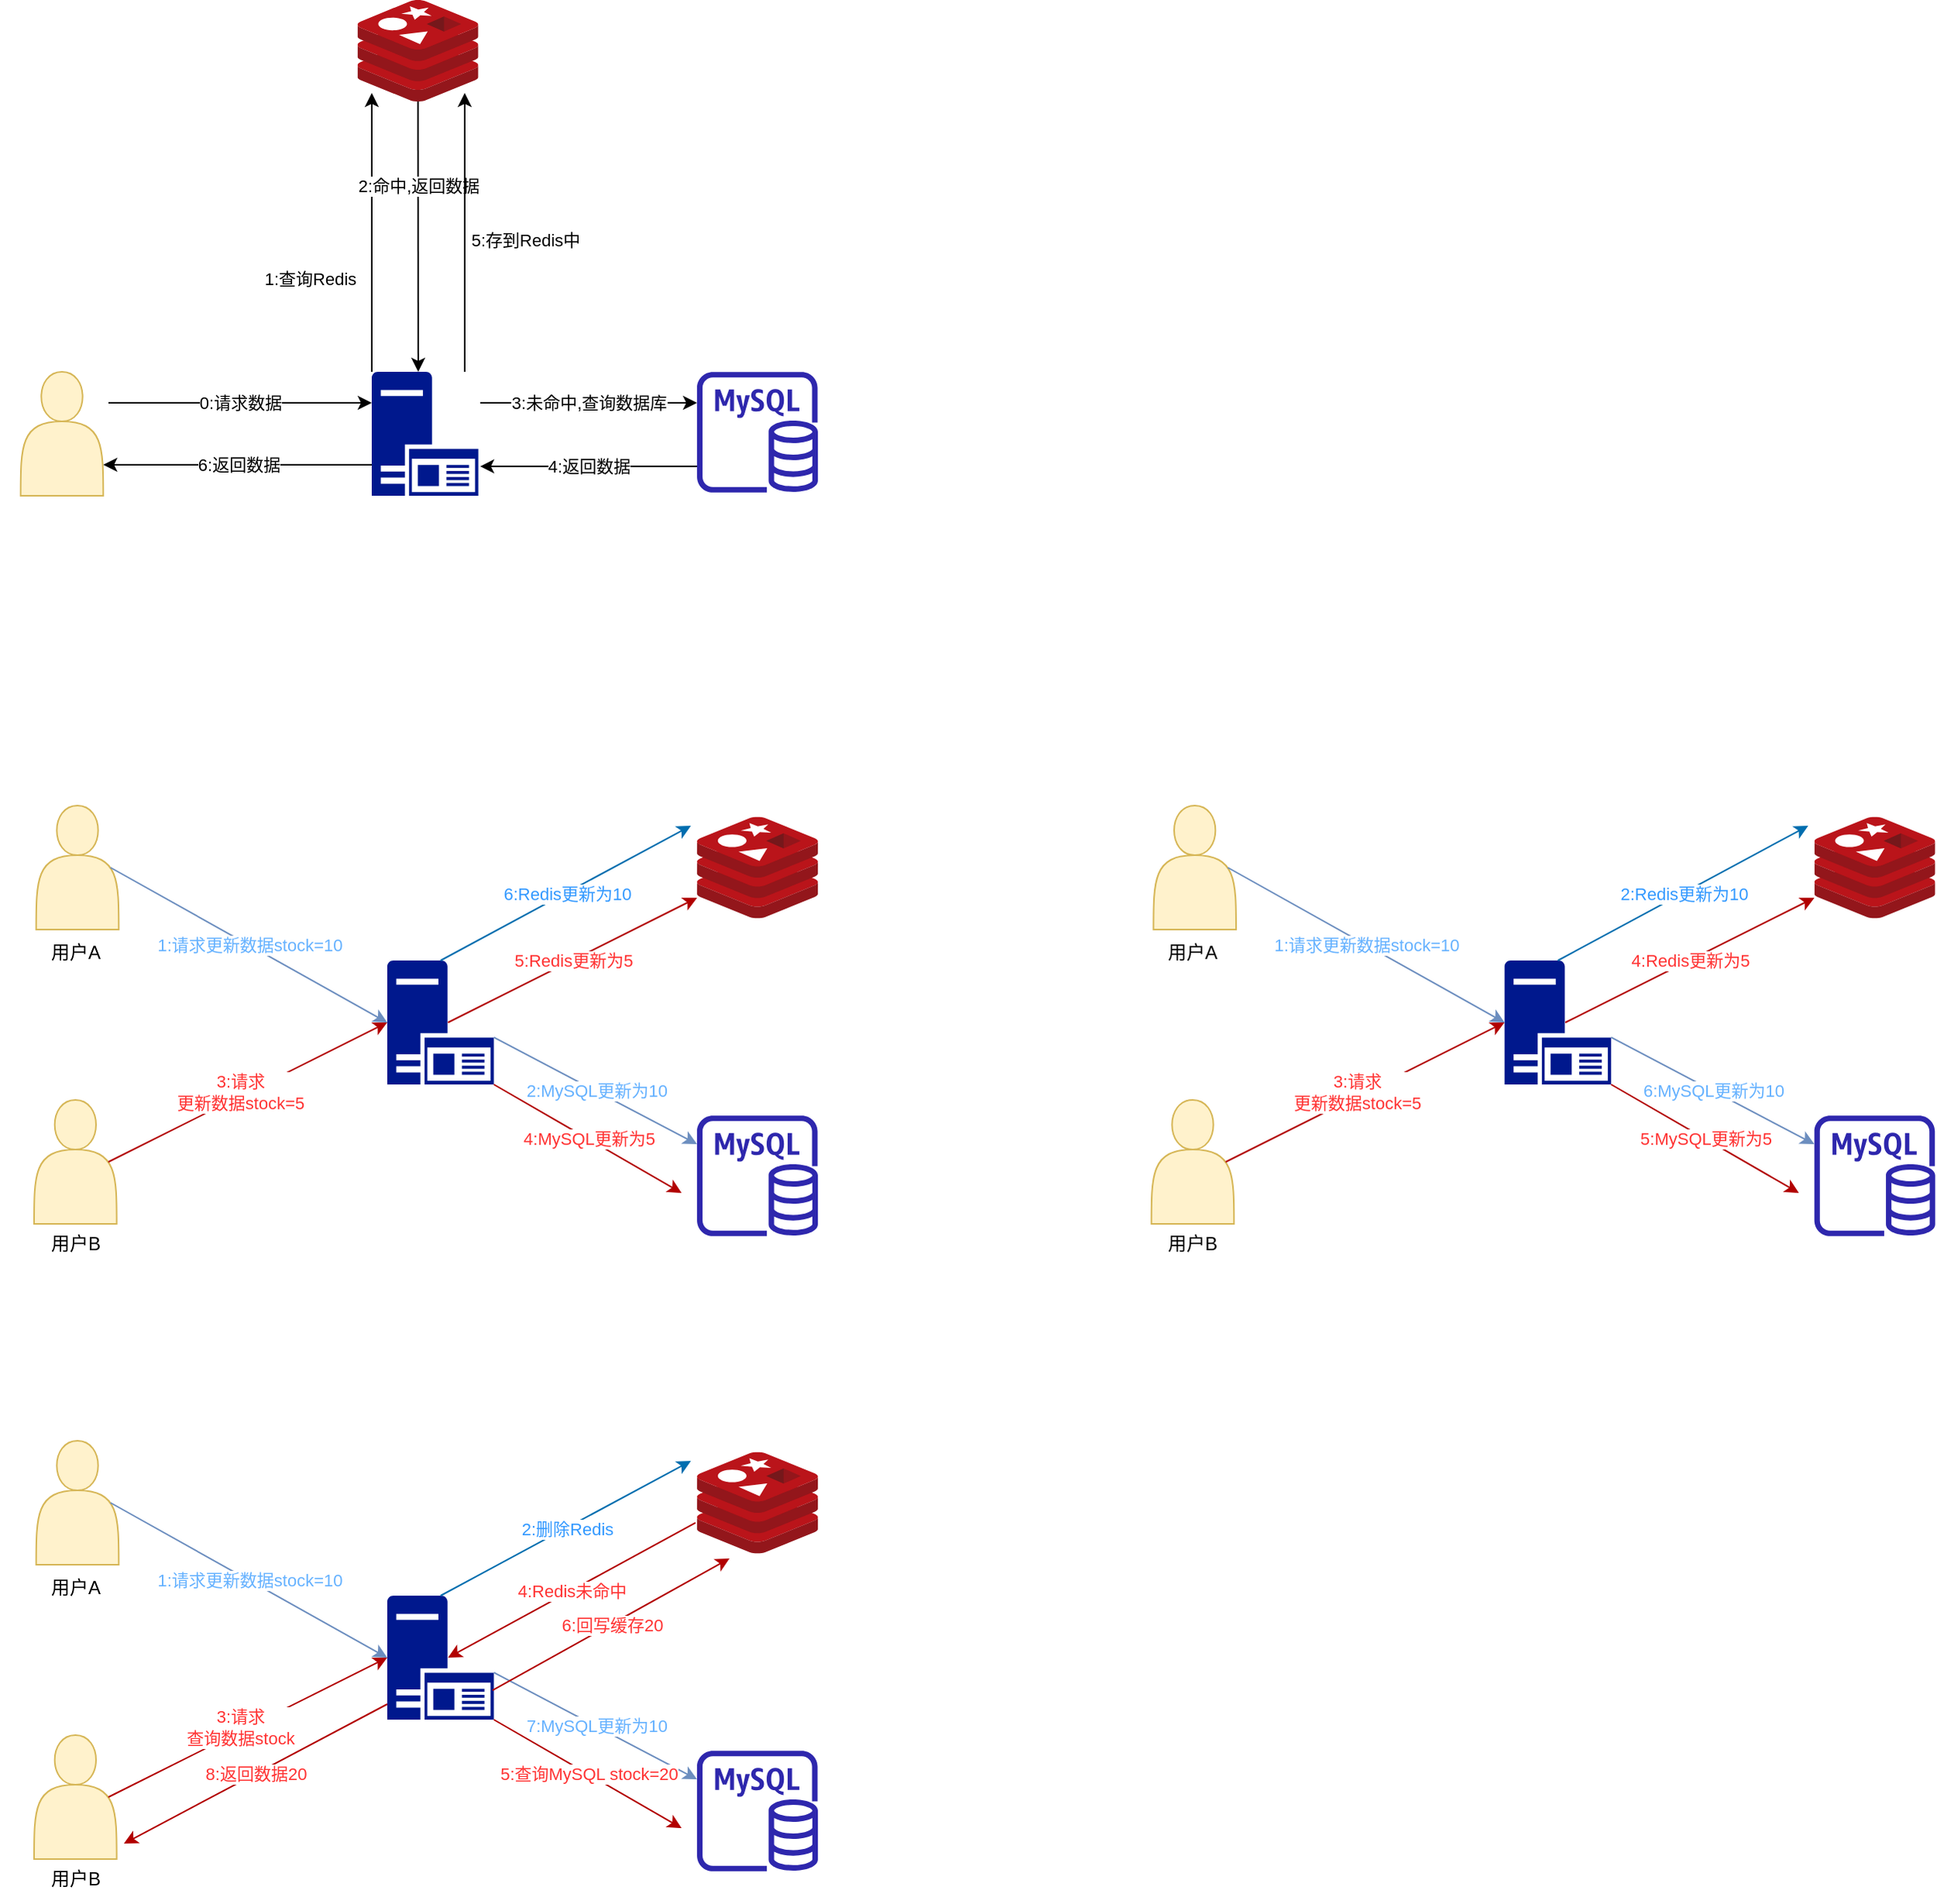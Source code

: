<mxfile version="21.1.8" type="github">
  <diagram name="第 1 页" id="IvlxRPcr9S85pukTLJrn">
    <mxGraphModel dx="1434" dy="745" grid="1" gridSize="10" guides="1" tooltips="1" connect="1" arrows="1" fold="1" page="1" pageScale="1" pageWidth="3300" pageHeight="4681" math="0" shadow="0">
      <root>
        <mxCell id="0" />
        <mxCell id="1" parent="0" />
        <mxCell id="nI2Gd4NwTsZRRNB9sLlQ-4" value="" style="group" parent="1" vertex="1" connectable="0">
          <mxGeometry x="110" y="40" width="528" height="330" as="geometry" />
        </mxCell>
        <mxCell id="6zR1hGIj2oy6yyQCdHXR-6" value="" style="group" parent="nI2Gd4NwTsZRRNB9sLlQ-4" vertex="1" connectable="0">
          <mxGeometry y="240" width="80" height="90" as="geometry" />
        </mxCell>
        <mxCell id="6zR1hGIj2oy6yyQCdHXR-1" value="" style="shape=actor;whiteSpace=wrap;html=1;fillColor=#fff2cc;strokeColor=#d6b656;movable=1;resizable=1;rotatable=1;deletable=1;editable=1;locked=0;connectable=1;" parent="6zR1hGIj2oy6yyQCdHXR-6" vertex="1">
          <mxGeometry x="13.33" width="53.33" height="80" as="geometry" />
        </mxCell>
        <mxCell id="6zR1hGIj2oy6yyQCdHXR-7" value="" style="image;sketch=0;aspect=fixed;html=1;points=[];align=center;fontSize=12;image=img/lib/mscae/Cache_Redis_Product.svg;" parent="nI2Gd4NwTsZRRNB9sLlQ-4" vertex="1">
          <mxGeometry x="230.8" width="78" height="65.52" as="geometry" />
        </mxCell>
        <mxCell id="6zR1hGIj2oy6yyQCdHXR-8" value="" style="sketch=0;outlineConnect=0;fontColor=#232F3E;gradientColor=none;fillColor=#2E27AD;strokeColor=none;dashed=0;verticalLabelPosition=bottom;verticalAlign=top;align=center;html=1;fontSize=12;fontStyle=0;aspect=fixed;pointerEvents=1;shape=mxgraph.aws4.rds_mysql_instance;" parent="nI2Gd4NwTsZRRNB9sLlQ-4" vertex="1">
          <mxGeometry x="450" y="240" width="78" height="78" as="geometry" />
        </mxCell>
        <mxCell id="b6eLfKsKsJ5AupfpD_I--23" value="" style="sketch=0;aspect=fixed;pointerEvents=1;shadow=0;dashed=0;html=1;strokeColor=none;labelPosition=center;verticalLabelPosition=bottom;verticalAlign=top;align=center;fillColor=#00188D;shape=mxgraph.mscae.enterprise.application_server2" parent="nI2Gd4NwTsZRRNB9sLlQ-4" vertex="1">
          <mxGeometry x="240" y="240" width="68.8" height="80" as="geometry" />
        </mxCell>
        <mxCell id="b6eLfKsKsJ5AupfpD_I--30" value="" style="endArrow=classic;html=1;rounded=0;" parent="nI2Gd4NwTsZRRNB9sLlQ-4" edge="1">
          <mxGeometry relative="1" as="geometry">
            <mxPoint x="70" y="260" as="sourcePoint" />
            <mxPoint x="240" y="260" as="targetPoint" />
          </mxGeometry>
        </mxCell>
        <mxCell id="b6eLfKsKsJ5AupfpD_I--31" value="0:请求数据" style="edgeLabel;resizable=0;html=1;align=center;verticalAlign=middle;" parent="b6eLfKsKsJ5AupfpD_I--30" connectable="0" vertex="1">
          <mxGeometry relative="1" as="geometry" />
        </mxCell>
        <mxCell id="b6eLfKsKsJ5AupfpD_I--32" value="" style="endArrow=classic;html=1;rounded=0;exitX=0;exitY=0;exitDx=0;exitDy=0;exitPerimeter=0;" parent="nI2Gd4NwTsZRRNB9sLlQ-4" source="b6eLfKsKsJ5AupfpD_I--23" edge="1">
          <mxGeometry relative="1" as="geometry">
            <mxPoint x="199" y="160" as="sourcePoint" />
            <mxPoint x="240" y="60" as="targetPoint" />
          </mxGeometry>
        </mxCell>
        <mxCell id="b6eLfKsKsJ5AupfpD_I--33" value="1:查询Redis" style="edgeLabel;resizable=0;html=1;align=center;verticalAlign=middle;" parent="b6eLfKsKsJ5AupfpD_I--32" connectable="0" vertex="1">
          <mxGeometry relative="1" as="geometry">
            <mxPoint x="-40" y="30" as="offset" />
          </mxGeometry>
        </mxCell>
        <mxCell id="b6eLfKsKsJ5AupfpD_I--34" value="" style="endArrow=classic;html=1;rounded=0;" parent="nI2Gd4NwTsZRRNB9sLlQ-4" source="6zR1hGIj2oy6yyQCdHXR-7" edge="1">
          <mxGeometry relative="1" as="geometry">
            <mxPoint x="370" y="260" as="sourcePoint" />
            <mxPoint x="270" y="240" as="targetPoint" />
          </mxGeometry>
        </mxCell>
        <mxCell id="b6eLfKsKsJ5AupfpD_I--35" value="2:命中,返回数据" style="edgeLabel;resizable=0;html=1;align=center;verticalAlign=middle;" parent="b6eLfKsKsJ5AupfpD_I--34" connectable="0" vertex="1">
          <mxGeometry relative="1" as="geometry">
            <mxPoint y="-33" as="offset" />
          </mxGeometry>
        </mxCell>
        <mxCell id="b6eLfKsKsJ5AupfpD_I--36" value="" style="endArrow=classic;html=1;rounded=0;entryX=1;entryY=0.75;entryDx=0;entryDy=0;" parent="nI2Gd4NwTsZRRNB9sLlQ-4" target="6zR1hGIj2oy6yyQCdHXR-1" edge="1">
          <mxGeometry relative="1" as="geometry">
            <mxPoint x="240" y="300" as="sourcePoint" />
            <mxPoint x="600" y="190" as="targetPoint" />
          </mxGeometry>
        </mxCell>
        <mxCell id="b6eLfKsKsJ5AupfpD_I--37" value="6:返回数据" style="edgeLabel;resizable=0;html=1;align=center;verticalAlign=middle;" parent="b6eLfKsKsJ5AupfpD_I--36" connectable="0" vertex="1">
          <mxGeometry relative="1" as="geometry" />
        </mxCell>
        <mxCell id="b6eLfKsKsJ5AupfpD_I--38" value="" style="endArrow=classic;html=1;rounded=0;" parent="nI2Gd4NwTsZRRNB9sLlQ-4" edge="1">
          <mxGeometry relative="1" as="geometry">
            <mxPoint x="310" y="260" as="sourcePoint" />
            <mxPoint x="450" y="260" as="targetPoint" />
          </mxGeometry>
        </mxCell>
        <mxCell id="b6eLfKsKsJ5AupfpD_I--39" value="3:未命中,查询数据库" style="edgeLabel;resizable=0;html=1;align=center;verticalAlign=middle;" parent="b6eLfKsKsJ5AupfpD_I--38" connectable="0" vertex="1">
          <mxGeometry relative="1" as="geometry" />
        </mxCell>
        <mxCell id="b6eLfKsKsJ5AupfpD_I--40" value="" style="endArrow=classic;html=1;rounded=0;" parent="nI2Gd4NwTsZRRNB9sLlQ-4" edge="1">
          <mxGeometry relative="1" as="geometry">
            <mxPoint x="300" y="240" as="sourcePoint" />
            <mxPoint x="300" y="60" as="targetPoint" />
          </mxGeometry>
        </mxCell>
        <mxCell id="b6eLfKsKsJ5AupfpD_I--41" value="5:存到Redis中" style="edgeLabel;resizable=0;html=1;align=center;verticalAlign=middle;" parent="b6eLfKsKsJ5AupfpD_I--40" connectable="0" vertex="1">
          <mxGeometry relative="1" as="geometry">
            <mxPoint x="39" y="5" as="offset" />
          </mxGeometry>
        </mxCell>
        <mxCell id="nI2Gd4NwTsZRRNB9sLlQ-1" value="" style="endArrow=classic;html=1;rounded=0;entryX=1.017;entryY=0.763;entryDx=0;entryDy=0;entryPerimeter=0;" parent="nI2Gd4NwTsZRRNB9sLlQ-4" target="b6eLfKsKsJ5AupfpD_I--23" edge="1">
          <mxGeometry relative="1" as="geometry">
            <mxPoint x="450" y="301" as="sourcePoint" />
            <mxPoint x="540" y="440" as="targetPoint" />
          </mxGeometry>
        </mxCell>
        <mxCell id="nI2Gd4NwTsZRRNB9sLlQ-2" value="4:返回数据" style="edgeLabel;resizable=0;html=1;align=center;verticalAlign=middle;" parent="nI2Gd4NwTsZRRNB9sLlQ-1" connectable="0" vertex="1">
          <mxGeometry relative="1" as="geometry" />
        </mxCell>
        <mxCell id="TIFLglgk5Ewr3xesY14H-20" value="" style="group" vertex="1" connectable="0" parent="1">
          <mxGeometry x="118.67" y="750" width="80" height="108" as="geometry" />
        </mxCell>
        <mxCell id="TIFLglgk5Ewr3xesY14H-21" value="" style="shape=actor;whiteSpace=wrap;html=1;fillColor=#fff2cc;strokeColor=#d6b656;movable=1;resizable=1;rotatable=1;deletable=1;editable=1;locked=0;connectable=1;" vertex="1" parent="TIFLglgk5Ewr3xesY14H-20">
          <mxGeometry x="13.33" width="53.33" height="80" as="geometry" />
        </mxCell>
        <mxCell id="TIFLglgk5Ewr3xesY14H-41" value="用户B" style="text;html=1;strokeColor=none;fillColor=none;align=center;verticalAlign=middle;whiteSpace=wrap;rounded=0;" vertex="1" parent="TIFLglgk5Ewr3xesY14H-20">
          <mxGeometry x="10.33" y="78" width="60" height="30" as="geometry" />
        </mxCell>
        <mxCell id="TIFLglgk5Ewr3xesY14H-22" value="" style="image;sketch=0;aspect=fixed;html=1;points=[];align=center;fontSize=12;image=img/lib/mscae/Cache_Redis_Product.svg;" vertex="1" parent="1">
          <mxGeometry x="560" y="567.24" width="78" height="65.52" as="geometry" />
        </mxCell>
        <mxCell id="TIFLglgk5Ewr3xesY14H-23" value="" style="sketch=0;outlineConnect=0;fontColor=#232F3E;gradientColor=none;fillColor=#2E27AD;strokeColor=none;dashed=0;verticalLabelPosition=bottom;verticalAlign=top;align=center;html=1;fontSize=12;fontStyle=0;aspect=fixed;pointerEvents=1;shape=mxgraph.aws4.rds_mysql_instance;" vertex="1" parent="1">
          <mxGeometry x="560" y="760" width="78" height="78" as="geometry" />
        </mxCell>
        <mxCell id="TIFLglgk5Ewr3xesY14H-24" value="" style="sketch=0;aspect=fixed;pointerEvents=1;shadow=0;dashed=0;html=1;strokeColor=none;labelPosition=center;verticalLabelPosition=bottom;verticalAlign=top;align=center;fillColor=#00188D;shape=mxgraph.mscae.enterprise.application_server2" vertex="1" parent="1">
          <mxGeometry x="360" y="660" width="68.8" height="80" as="geometry" />
        </mxCell>
        <mxCell id="TIFLglgk5Ewr3xesY14H-25" value="" style="endArrow=classic;html=1;rounded=0;entryX=0;entryY=0.5;entryDx=0;entryDy=0;entryPerimeter=0;fillColor=#e51400;strokeColor=#B20000;exitX=0.9;exitY=0.5;exitDx=0;exitDy=0;exitPerimeter=0;" edge="1" parent="1" source="TIFLglgk5Ewr3xesY14H-21" target="TIFLglgk5Ewr3xesY14H-24">
          <mxGeometry relative="1" as="geometry">
            <mxPoint x="190" y="790" as="sourcePoint" />
            <mxPoint x="360" y="790" as="targetPoint" />
          </mxGeometry>
        </mxCell>
        <mxCell id="TIFLglgk5Ewr3xesY14H-26" value="3:请求&lt;br&gt;更新数据stock=5" style="edgeLabel;resizable=0;html=1;align=center;verticalAlign=middle;fontColor=#FF3333;" connectable="0" vertex="1" parent="TIFLglgk5Ewr3xesY14H-25">
          <mxGeometry relative="1" as="geometry">
            <mxPoint x="-5" as="offset" />
          </mxGeometry>
        </mxCell>
        <mxCell id="TIFLglgk5Ewr3xesY14H-39" value="" style="shape=actor;whiteSpace=wrap;html=1;fillColor=#fff2cc;strokeColor=#d6b656;movable=1;resizable=1;rotatable=1;deletable=1;editable=1;locked=0;connectable=1;" vertex="1" parent="1">
          <mxGeometry x="133.34" y="560" width="53.33" height="80" as="geometry" />
        </mxCell>
        <mxCell id="TIFLglgk5Ewr3xesY14H-40" value="用户A" style="text;html=1;strokeColor=none;fillColor=none;align=center;verticalAlign=middle;whiteSpace=wrap;rounded=0;" vertex="1" parent="1">
          <mxGeometry x="128.67" y="640" width="60" height="30" as="geometry" />
        </mxCell>
        <mxCell id="TIFLglgk5Ewr3xesY14H-42" value="" style="endArrow=classic;html=1;rounded=0;exitX=0.9;exitY=0.5;exitDx=0;exitDy=0;exitPerimeter=0;entryX=0;entryY=0.5;entryDx=0;entryDy=0;entryPerimeter=0;fillColor=#dae8fc;strokeColor=#6c8ebf;" edge="1" parent="1" source="TIFLglgk5Ewr3xesY14H-39" target="TIFLglgk5Ewr3xesY14H-24">
          <mxGeometry relative="1" as="geometry">
            <mxPoint x="200" y="800" as="sourcePoint" />
            <mxPoint x="360" y="790" as="targetPoint" />
          </mxGeometry>
        </mxCell>
        <mxCell id="TIFLglgk5Ewr3xesY14H-43" value="1:请求更新数据stock=10" style="edgeLabel;resizable=0;html=1;align=center;verticalAlign=middle;fontColor=#66B2FF;" connectable="0" vertex="1" parent="TIFLglgk5Ewr3xesY14H-42">
          <mxGeometry relative="1" as="geometry" />
        </mxCell>
        <mxCell id="TIFLglgk5Ewr3xesY14H-44" value="" style="endArrow=classic;html=1;rounded=0;exitX=1;exitY=0.62;exitDx=0;exitDy=0;exitPerimeter=0;fillColor=#dae8fc;strokeColor=#6c8ebf;" edge="1" parent="1" source="TIFLglgk5Ewr3xesY14H-24" target="TIFLglgk5Ewr3xesY14H-23">
          <mxGeometry relative="1" as="geometry">
            <mxPoint x="680" y="820" as="sourcePoint" />
            <mxPoint x="780" y="820" as="targetPoint" />
          </mxGeometry>
        </mxCell>
        <mxCell id="TIFLglgk5Ewr3xesY14H-45" value="2:MySQL更新为10" style="edgeLabel;resizable=0;html=1;align=center;verticalAlign=middle;fontColor=#66B2FF;" connectable="0" vertex="1" parent="TIFLglgk5Ewr3xesY14H-44">
          <mxGeometry relative="1" as="geometry" />
        </mxCell>
        <mxCell id="TIFLglgk5Ewr3xesY14H-47" value="" style="endArrow=classic;html=1;rounded=0;exitX=1;exitY=1;exitDx=0;exitDy=0;exitPerimeter=0;fillColor=#e51400;strokeColor=#B20000;" edge="1" parent="1" source="TIFLglgk5Ewr3xesY14H-24">
          <mxGeometry relative="1" as="geometry">
            <mxPoint x="680" y="780" as="sourcePoint" />
            <mxPoint x="550" y="810" as="targetPoint" />
          </mxGeometry>
        </mxCell>
        <mxCell id="TIFLglgk5Ewr3xesY14H-48" value="4:MySQL更新为5" style="edgeLabel;resizable=0;html=1;align=center;verticalAlign=middle;fontColor=#FF3333;" connectable="0" vertex="1" parent="TIFLglgk5Ewr3xesY14H-47">
          <mxGeometry relative="1" as="geometry" />
        </mxCell>
        <mxCell id="TIFLglgk5Ewr3xesY14H-49" value="" style="endArrow=classic;html=1;rounded=0;exitX=0.57;exitY=0.5;exitDx=0;exitDy=0;exitPerimeter=0;fillColor=#e51400;strokeColor=#B20000;" edge="1" parent="1" source="TIFLglgk5Ewr3xesY14H-24" target="TIFLglgk5Ewr3xesY14H-22">
          <mxGeometry relative="1" as="geometry">
            <mxPoint x="680" y="790" as="sourcePoint" />
            <mxPoint x="780" y="790" as="targetPoint" />
          </mxGeometry>
        </mxCell>
        <mxCell id="TIFLglgk5Ewr3xesY14H-50" value="5:Redis更新为5" style="edgeLabel;resizable=0;html=1;align=center;verticalAlign=middle;fontColor=#FF3333;" connectable="0" vertex="1" parent="TIFLglgk5Ewr3xesY14H-49">
          <mxGeometry relative="1" as="geometry" />
        </mxCell>
        <mxCell id="TIFLglgk5Ewr3xesY14H-51" value="" style="endArrow=classic;html=1;rounded=0;exitX=0.5;exitY=0;exitDx=0;exitDy=0;exitPerimeter=0;entryX=-0.051;entryY=0.088;entryDx=0;entryDy=0;entryPerimeter=0;fillColor=#1ba1e2;strokeColor=#006EAF;" edge="1" parent="1" source="TIFLglgk5Ewr3xesY14H-24" target="TIFLglgk5Ewr3xesY14H-22">
          <mxGeometry relative="1" as="geometry">
            <mxPoint x="650" y="790" as="sourcePoint" />
            <mxPoint x="810" y="790" as="targetPoint" />
          </mxGeometry>
        </mxCell>
        <mxCell id="TIFLglgk5Ewr3xesY14H-52" value="6:Redis更新为10" style="edgeLabel;resizable=0;html=1;align=center;verticalAlign=middle;fontColor=#3399FF;" connectable="0" vertex="1" parent="TIFLglgk5Ewr3xesY14H-51">
          <mxGeometry relative="1" as="geometry" />
        </mxCell>
        <mxCell id="TIFLglgk5Ewr3xesY14H-54" value="" style="group" vertex="1" connectable="0" parent="1">
          <mxGeometry x="840" y="750" width="80" height="108" as="geometry" />
        </mxCell>
        <mxCell id="TIFLglgk5Ewr3xesY14H-55" value="" style="shape=actor;whiteSpace=wrap;html=1;fillColor=#fff2cc;strokeColor=#d6b656;movable=1;resizable=1;rotatable=1;deletable=1;editable=1;locked=0;connectable=1;" vertex="1" parent="TIFLglgk5Ewr3xesY14H-54">
          <mxGeometry x="13.33" width="53.33" height="80" as="geometry" />
        </mxCell>
        <mxCell id="TIFLglgk5Ewr3xesY14H-56" value="用户B" style="text;html=1;strokeColor=none;fillColor=none;align=center;verticalAlign=middle;whiteSpace=wrap;rounded=0;" vertex="1" parent="TIFLglgk5Ewr3xesY14H-54">
          <mxGeometry x="10.33" y="78" width="60" height="30" as="geometry" />
        </mxCell>
        <mxCell id="TIFLglgk5Ewr3xesY14H-57" value="" style="image;sketch=0;aspect=fixed;html=1;points=[];align=center;fontSize=12;image=img/lib/mscae/Cache_Redis_Product.svg;" vertex="1" parent="1">
          <mxGeometry x="1281.33" y="567.24" width="78" height="65.52" as="geometry" />
        </mxCell>
        <mxCell id="TIFLglgk5Ewr3xesY14H-58" value="" style="sketch=0;outlineConnect=0;fontColor=#232F3E;gradientColor=none;fillColor=#2E27AD;strokeColor=none;dashed=0;verticalLabelPosition=bottom;verticalAlign=top;align=center;html=1;fontSize=12;fontStyle=0;aspect=fixed;pointerEvents=1;shape=mxgraph.aws4.rds_mysql_instance;" vertex="1" parent="1">
          <mxGeometry x="1281.33" y="760" width="78" height="78" as="geometry" />
        </mxCell>
        <mxCell id="TIFLglgk5Ewr3xesY14H-59" value="" style="sketch=0;aspect=fixed;pointerEvents=1;shadow=0;dashed=0;html=1;strokeColor=none;labelPosition=center;verticalLabelPosition=bottom;verticalAlign=top;align=center;fillColor=#00188D;shape=mxgraph.mscae.enterprise.application_server2" vertex="1" parent="1">
          <mxGeometry x="1081.33" y="660" width="68.8" height="80" as="geometry" />
        </mxCell>
        <mxCell id="TIFLglgk5Ewr3xesY14H-60" value="" style="endArrow=classic;html=1;rounded=0;entryX=0;entryY=0.5;entryDx=0;entryDy=0;entryPerimeter=0;fillColor=#e51400;strokeColor=#B20000;exitX=0.9;exitY=0.5;exitDx=0;exitDy=0;exitPerimeter=0;" edge="1" parent="1" source="TIFLglgk5Ewr3xesY14H-55" target="TIFLglgk5Ewr3xesY14H-59">
          <mxGeometry relative="1" as="geometry">
            <mxPoint x="911.33" y="790" as="sourcePoint" />
            <mxPoint x="1081.33" y="790" as="targetPoint" />
          </mxGeometry>
        </mxCell>
        <mxCell id="TIFLglgk5Ewr3xesY14H-61" value="3:请求&lt;br&gt;更新数据stock=5" style="edgeLabel;resizable=0;html=1;align=center;verticalAlign=middle;fontColor=#FF3333;" connectable="0" vertex="1" parent="TIFLglgk5Ewr3xesY14H-60">
          <mxGeometry relative="1" as="geometry">
            <mxPoint x="-5" as="offset" />
          </mxGeometry>
        </mxCell>
        <mxCell id="TIFLglgk5Ewr3xesY14H-62" value="" style="shape=actor;whiteSpace=wrap;html=1;fillColor=#fff2cc;strokeColor=#d6b656;movable=1;resizable=1;rotatable=1;deletable=1;editable=1;locked=0;connectable=1;" vertex="1" parent="1">
          <mxGeometry x="854.67" y="560" width="53.33" height="80" as="geometry" />
        </mxCell>
        <mxCell id="TIFLglgk5Ewr3xesY14H-63" value="用户A" style="text;html=1;strokeColor=none;fillColor=none;align=center;verticalAlign=middle;whiteSpace=wrap;rounded=0;" vertex="1" parent="1">
          <mxGeometry x="850" y="640" width="60" height="30" as="geometry" />
        </mxCell>
        <mxCell id="TIFLglgk5Ewr3xesY14H-64" value="" style="endArrow=classic;html=1;rounded=0;exitX=0.9;exitY=0.5;exitDx=0;exitDy=0;exitPerimeter=0;entryX=0;entryY=0.5;entryDx=0;entryDy=0;entryPerimeter=0;fillColor=#dae8fc;strokeColor=#6c8ebf;" edge="1" parent="1" source="TIFLglgk5Ewr3xesY14H-62" target="TIFLglgk5Ewr3xesY14H-59">
          <mxGeometry relative="1" as="geometry">
            <mxPoint x="921.33" y="800" as="sourcePoint" />
            <mxPoint x="1081.33" y="790" as="targetPoint" />
          </mxGeometry>
        </mxCell>
        <mxCell id="TIFLglgk5Ewr3xesY14H-65" value="1:请求更新数据stock=10" style="edgeLabel;resizable=0;html=1;align=center;verticalAlign=middle;fontColor=#66B2FF;" connectable="0" vertex="1" parent="TIFLglgk5Ewr3xesY14H-64">
          <mxGeometry relative="1" as="geometry" />
        </mxCell>
        <mxCell id="TIFLglgk5Ewr3xesY14H-66" value="" style="endArrow=classic;html=1;rounded=0;exitX=1;exitY=0.62;exitDx=0;exitDy=0;exitPerimeter=0;fillColor=#dae8fc;strokeColor=#6c8ebf;" edge="1" parent="1" source="TIFLglgk5Ewr3xesY14H-59" target="TIFLglgk5Ewr3xesY14H-58">
          <mxGeometry relative="1" as="geometry">
            <mxPoint x="1401.33" y="820" as="sourcePoint" />
            <mxPoint x="1501.33" y="820" as="targetPoint" />
          </mxGeometry>
        </mxCell>
        <mxCell id="TIFLglgk5Ewr3xesY14H-67" value="6:MySQL更新为10" style="edgeLabel;resizable=0;html=1;align=center;verticalAlign=middle;fontColor=#66B2FF;" connectable="0" vertex="1" parent="TIFLglgk5Ewr3xesY14H-66">
          <mxGeometry relative="1" as="geometry" />
        </mxCell>
        <mxCell id="TIFLglgk5Ewr3xesY14H-68" value="" style="endArrow=classic;html=1;rounded=0;exitX=1;exitY=1;exitDx=0;exitDy=0;exitPerimeter=0;fillColor=#e51400;strokeColor=#B20000;" edge="1" parent="1" source="TIFLglgk5Ewr3xesY14H-59">
          <mxGeometry relative="1" as="geometry">
            <mxPoint x="1401.33" y="780" as="sourcePoint" />
            <mxPoint x="1271.33" y="810" as="targetPoint" />
          </mxGeometry>
        </mxCell>
        <mxCell id="TIFLglgk5Ewr3xesY14H-69" value="5:MySQL更新为5" style="edgeLabel;resizable=0;html=1;align=center;verticalAlign=middle;fontColor=#FF3333;" connectable="0" vertex="1" parent="TIFLglgk5Ewr3xesY14H-68">
          <mxGeometry relative="1" as="geometry" />
        </mxCell>
        <mxCell id="TIFLglgk5Ewr3xesY14H-70" value="" style="endArrow=classic;html=1;rounded=0;exitX=0.57;exitY=0.5;exitDx=0;exitDy=0;exitPerimeter=0;fillColor=#e51400;strokeColor=#B20000;" edge="1" parent="1" source="TIFLglgk5Ewr3xesY14H-59" target="TIFLglgk5Ewr3xesY14H-57">
          <mxGeometry relative="1" as="geometry">
            <mxPoint x="1401.33" y="790" as="sourcePoint" />
            <mxPoint x="1501.33" y="790" as="targetPoint" />
          </mxGeometry>
        </mxCell>
        <mxCell id="TIFLglgk5Ewr3xesY14H-71" value="4:Redis更新为5" style="edgeLabel;resizable=0;html=1;align=center;verticalAlign=middle;fontColor=#FF3333;" connectable="0" vertex="1" parent="TIFLglgk5Ewr3xesY14H-70">
          <mxGeometry relative="1" as="geometry" />
        </mxCell>
        <mxCell id="TIFLglgk5Ewr3xesY14H-72" value="" style="endArrow=classic;html=1;rounded=0;exitX=0.5;exitY=0;exitDx=0;exitDy=0;exitPerimeter=0;entryX=-0.051;entryY=0.088;entryDx=0;entryDy=0;entryPerimeter=0;fillColor=#1ba1e2;strokeColor=#006EAF;" edge="1" parent="1" source="TIFLglgk5Ewr3xesY14H-59" target="TIFLglgk5Ewr3xesY14H-57">
          <mxGeometry relative="1" as="geometry">
            <mxPoint x="1371.33" y="790" as="sourcePoint" />
            <mxPoint x="1531.33" y="790" as="targetPoint" />
          </mxGeometry>
        </mxCell>
        <mxCell id="TIFLglgk5Ewr3xesY14H-73" value="2:Redis更新为10" style="edgeLabel;resizable=0;html=1;align=center;verticalAlign=middle;fontColor=#3399FF;" connectable="0" vertex="1" parent="TIFLglgk5Ewr3xesY14H-72">
          <mxGeometry relative="1" as="geometry" />
        </mxCell>
        <mxCell id="TIFLglgk5Ewr3xesY14H-74" value="" style="group" vertex="1" connectable="0" parent="1">
          <mxGeometry x="118.67" y="1160" width="80" height="108" as="geometry" />
        </mxCell>
        <mxCell id="TIFLglgk5Ewr3xesY14H-75" value="" style="shape=actor;whiteSpace=wrap;html=1;fillColor=#fff2cc;strokeColor=#d6b656;movable=1;resizable=1;rotatable=1;deletable=1;editable=1;locked=0;connectable=1;" vertex="1" parent="TIFLglgk5Ewr3xesY14H-74">
          <mxGeometry x="13.33" width="53.33" height="80" as="geometry" />
        </mxCell>
        <mxCell id="TIFLglgk5Ewr3xesY14H-76" value="用户B" style="text;html=1;strokeColor=none;fillColor=none;align=center;verticalAlign=middle;whiteSpace=wrap;rounded=0;" vertex="1" parent="TIFLglgk5Ewr3xesY14H-74">
          <mxGeometry x="10.33" y="78" width="60" height="30" as="geometry" />
        </mxCell>
        <mxCell id="TIFLglgk5Ewr3xesY14H-77" value="" style="image;sketch=0;aspect=fixed;html=1;points=[];align=center;fontSize=12;image=img/lib/mscae/Cache_Redis_Product.svg;" vertex="1" parent="1">
          <mxGeometry x="560" y="977.24" width="78" height="65.52" as="geometry" />
        </mxCell>
        <mxCell id="TIFLglgk5Ewr3xesY14H-78" value="" style="sketch=0;outlineConnect=0;fontColor=#232F3E;gradientColor=none;fillColor=#2E27AD;strokeColor=none;dashed=0;verticalLabelPosition=bottom;verticalAlign=top;align=center;html=1;fontSize=12;fontStyle=0;aspect=fixed;pointerEvents=1;shape=mxgraph.aws4.rds_mysql_instance;" vertex="1" parent="1">
          <mxGeometry x="560" y="1170" width="78" height="78" as="geometry" />
        </mxCell>
        <mxCell id="TIFLglgk5Ewr3xesY14H-79" value="" style="sketch=0;aspect=fixed;pointerEvents=1;shadow=0;dashed=0;html=1;strokeColor=none;labelPosition=center;verticalLabelPosition=bottom;verticalAlign=top;align=center;fillColor=#00188D;shape=mxgraph.mscae.enterprise.application_server2" vertex="1" parent="1">
          <mxGeometry x="360" y="1070" width="68.8" height="80" as="geometry" />
        </mxCell>
        <mxCell id="TIFLglgk5Ewr3xesY14H-80" value="" style="endArrow=classic;html=1;rounded=0;entryX=0;entryY=0.5;entryDx=0;entryDy=0;entryPerimeter=0;fillColor=#e51400;strokeColor=#B20000;exitX=0.9;exitY=0.5;exitDx=0;exitDy=0;exitPerimeter=0;" edge="1" parent="1" source="TIFLglgk5Ewr3xesY14H-75" target="TIFLglgk5Ewr3xesY14H-79">
          <mxGeometry relative="1" as="geometry">
            <mxPoint x="190" y="1200" as="sourcePoint" />
            <mxPoint x="360" y="1200" as="targetPoint" />
          </mxGeometry>
        </mxCell>
        <mxCell id="TIFLglgk5Ewr3xesY14H-81" value="3:请求&lt;br&gt;查询数据stock" style="edgeLabel;resizable=0;html=1;align=center;verticalAlign=middle;fontColor=#FF3333;" connectable="0" vertex="1" parent="TIFLglgk5Ewr3xesY14H-80">
          <mxGeometry relative="1" as="geometry">
            <mxPoint x="-5" as="offset" />
          </mxGeometry>
        </mxCell>
        <mxCell id="TIFLglgk5Ewr3xesY14H-82" value="" style="shape=actor;whiteSpace=wrap;html=1;fillColor=#fff2cc;strokeColor=#d6b656;movable=1;resizable=1;rotatable=1;deletable=1;editable=1;locked=0;connectable=1;" vertex="1" parent="1">
          <mxGeometry x="133.34" y="970" width="53.33" height="80" as="geometry" />
        </mxCell>
        <mxCell id="TIFLglgk5Ewr3xesY14H-83" value="用户A" style="text;html=1;strokeColor=none;fillColor=none;align=center;verticalAlign=middle;whiteSpace=wrap;rounded=0;" vertex="1" parent="1">
          <mxGeometry x="128.67" y="1050" width="60" height="30" as="geometry" />
        </mxCell>
        <mxCell id="TIFLglgk5Ewr3xesY14H-84" value="" style="endArrow=classic;html=1;rounded=0;exitX=0.9;exitY=0.5;exitDx=0;exitDy=0;exitPerimeter=0;entryX=0;entryY=0.5;entryDx=0;entryDy=0;entryPerimeter=0;fillColor=#dae8fc;strokeColor=#6c8ebf;" edge="1" parent="1" source="TIFLglgk5Ewr3xesY14H-82" target="TIFLglgk5Ewr3xesY14H-79">
          <mxGeometry relative="1" as="geometry">
            <mxPoint x="200" y="1210" as="sourcePoint" />
            <mxPoint x="360" y="1200" as="targetPoint" />
          </mxGeometry>
        </mxCell>
        <mxCell id="TIFLglgk5Ewr3xesY14H-85" value="1:请求更新数据stock=10" style="edgeLabel;resizable=0;html=1;align=center;verticalAlign=middle;fontColor=#66B2FF;" connectable="0" vertex="1" parent="TIFLglgk5Ewr3xesY14H-84">
          <mxGeometry relative="1" as="geometry" />
        </mxCell>
        <mxCell id="TIFLglgk5Ewr3xesY14H-86" value="" style="endArrow=classic;html=1;rounded=0;exitX=1;exitY=0.62;exitDx=0;exitDy=0;exitPerimeter=0;fillColor=#dae8fc;strokeColor=#6c8ebf;" edge="1" parent="1" source="TIFLglgk5Ewr3xesY14H-79" target="TIFLglgk5Ewr3xesY14H-78">
          <mxGeometry relative="1" as="geometry">
            <mxPoint x="680" y="1230" as="sourcePoint" />
            <mxPoint x="780" y="1230" as="targetPoint" />
          </mxGeometry>
        </mxCell>
        <mxCell id="TIFLglgk5Ewr3xesY14H-87" value="7:MySQL更新为10" style="edgeLabel;resizable=0;html=1;align=center;verticalAlign=middle;fontColor=#66B2FF;" connectable="0" vertex="1" parent="TIFLglgk5Ewr3xesY14H-86">
          <mxGeometry relative="1" as="geometry" />
        </mxCell>
        <mxCell id="TIFLglgk5Ewr3xesY14H-88" value="" style="endArrow=classic;html=1;rounded=0;exitX=1;exitY=1;exitDx=0;exitDy=0;exitPerimeter=0;fillColor=#e51400;strokeColor=#B20000;" edge="1" parent="1" source="TIFLglgk5Ewr3xesY14H-79">
          <mxGeometry relative="1" as="geometry">
            <mxPoint x="680" y="1190" as="sourcePoint" />
            <mxPoint x="550" y="1220" as="targetPoint" />
          </mxGeometry>
        </mxCell>
        <mxCell id="TIFLglgk5Ewr3xesY14H-89" value="5:查询MySQL stock=20" style="edgeLabel;resizable=0;html=1;align=center;verticalAlign=middle;fontColor=#FF3333;" connectable="0" vertex="1" parent="TIFLglgk5Ewr3xesY14H-88">
          <mxGeometry relative="1" as="geometry" />
        </mxCell>
        <mxCell id="TIFLglgk5Ewr3xesY14H-90" value="" style="endArrow=classic;html=1;rounded=0;exitX=-0.013;exitY=0.698;exitDx=0;exitDy=0;exitPerimeter=0;fillColor=#e51400;strokeColor=#B20000;entryX=0.57;entryY=0.5;entryDx=0;entryDy=0;entryPerimeter=0;" edge="1" parent="1" source="TIFLglgk5Ewr3xesY14H-77" target="TIFLglgk5Ewr3xesY14H-79">
          <mxGeometry relative="1" as="geometry">
            <mxPoint x="680" y="1200" as="sourcePoint" />
            <mxPoint x="550" y="1080" as="targetPoint" />
          </mxGeometry>
        </mxCell>
        <mxCell id="TIFLglgk5Ewr3xesY14H-91" value="4:Redis未命中" style="edgeLabel;resizable=0;html=1;align=center;verticalAlign=middle;fontColor=#FF3333;" connectable="0" vertex="1" parent="TIFLglgk5Ewr3xesY14H-90">
          <mxGeometry relative="1" as="geometry" />
        </mxCell>
        <mxCell id="TIFLglgk5Ewr3xesY14H-92" value="" style="endArrow=classic;html=1;rounded=0;exitX=0.5;exitY=0;exitDx=0;exitDy=0;exitPerimeter=0;entryX=-0.051;entryY=0.088;entryDx=0;entryDy=0;entryPerimeter=0;fillColor=#1ba1e2;strokeColor=#006EAF;" edge="1" parent="1" source="TIFLglgk5Ewr3xesY14H-79" target="TIFLglgk5Ewr3xesY14H-77">
          <mxGeometry relative="1" as="geometry">
            <mxPoint x="650" y="1200" as="sourcePoint" />
            <mxPoint x="810" y="1200" as="targetPoint" />
          </mxGeometry>
        </mxCell>
        <mxCell id="TIFLglgk5Ewr3xesY14H-93" value="2:删除Redis" style="edgeLabel;resizable=0;html=1;align=center;verticalAlign=middle;fontColor=#3399FF;" connectable="0" vertex="1" parent="TIFLglgk5Ewr3xesY14H-92">
          <mxGeometry relative="1" as="geometry" />
        </mxCell>
        <mxCell id="TIFLglgk5Ewr3xesY14H-114" value="" style="endArrow=classic;html=1;rounded=0;fillColor=#e51400;strokeColor=#B20000;entryX=0.269;entryY=1.049;entryDx=0;entryDy=0;entryPerimeter=0;exitX=0.988;exitY=0.763;exitDx=0;exitDy=0;exitPerimeter=0;" edge="1" parent="1" source="TIFLglgk5Ewr3xesY14H-79" target="TIFLglgk5Ewr3xesY14H-77">
          <mxGeometry relative="1" as="geometry">
            <mxPoint x="430" y="1120" as="sourcePoint" />
            <mxPoint x="860" y="1080" as="targetPoint" />
          </mxGeometry>
        </mxCell>
        <mxCell id="TIFLglgk5Ewr3xesY14H-115" value="6:回写缓存20" style="edgeLabel;resizable=0;html=1;align=center;verticalAlign=middle;fontColor=#FF3333;" connectable="0" vertex="1" parent="TIFLglgk5Ewr3xesY14H-114">
          <mxGeometry relative="1" as="geometry" />
        </mxCell>
        <mxCell id="TIFLglgk5Ewr3xesY14H-116" value="" style="endArrow=classic;html=1;rounded=0;exitX=-0.013;exitY=0.698;exitDx=0;exitDy=0;exitPerimeter=0;fillColor=#e51400;strokeColor=#B20000;" edge="1" parent="1">
          <mxGeometry relative="1" as="geometry">
            <mxPoint x="360" y="1140" as="sourcePoint" />
            <mxPoint x="190" y="1230" as="targetPoint" />
          </mxGeometry>
        </mxCell>
        <mxCell id="TIFLglgk5Ewr3xesY14H-117" value="8:返回数据20" style="edgeLabel;resizable=0;html=1;align=center;verticalAlign=middle;fontColor=#FF3333;" connectable="0" vertex="1" parent="TIFLglgk5Ewr3xesY14H-116">
          <mxGeometry relative="1" as="geometry" />
        </mxCell>
      </root>
    </mxGraphModel>
  </diagram>
</mxfile>
